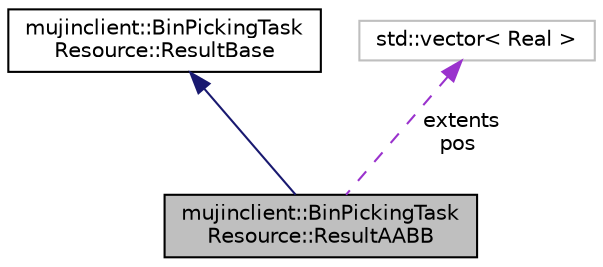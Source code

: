 digraph "mujinclient::BinPickingTaskResource::ResultAABB"
{
  bgcolor="transparent";
  edge [fontname="Helvetica",fontsize="10",labelfontname="Helvetica",labelfontsize="10"];
  node [fontname="Helvetica",fontsize="10",shape=record];
  Node1 [label="mujinclient::BinPickingTask\lResource::ResultAABB",height=0.2,width=0.4,color="black", fillcolor="grey75", style="filled" fontcolor="black"];
  Node2 -> Node1 [dir="back",color="midnightblue",fontsize="10",style="solid",fontname="Helvetica"];
  Node2 [label="mujinclient::BinPickingTask\lResource::ResultBase",height=0.2,width=0.4,color="black",URL="$structmujinclient_1_1BinPickingTaskResource_1_1ResultBase.html"];
  Node3 -> Node1 [dir="back",color="darkorchid3",fontsize="10",style="dashed",label=" extents\npos" ,fontname="Helvetica"];
  Node3 [label="std::vector\< Real \>",height=0.2,width=0.4,color="grey75"];
}
